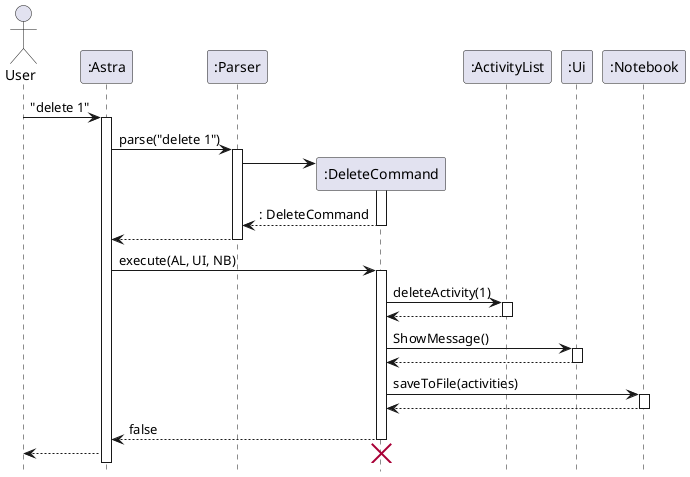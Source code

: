 @startuml
'https://plantuml.com/sequence-diagram

hide footbox
actor User
participant ":Astra" as Astra
participant ":Parser" as Parser
participant ":DeleteCommand" as DeleteCommand
participant ":ActivityList" as ActivityList
participant ":Ui" as Ui
participant ":Notebook" as Notebook

User -> Astra : "delete 1"
activate Astra
Astra -> Parser : parse("delete 1")
activate Parser
create DeleteCommand
Parser -> DeleteCommand
activate DeleteCommand
return : DeleteCommand
return
deactivate Parser

Astra -> DeleteCommand : execute(AL, UI, NB)
activate DeleteCommand
DeleteCommand -> ActivityList : deleteActivity(1)
activate ActivityList
return
DeleteCommand -> Ui : ShowMessage()
activate Ui
return

DeleteCommand->Notebook : saveToFile(activities)
activate Notebook
return
return false
Astra --> User
deactivate DeleteCommand
destroy DeleteCommand


@enduml